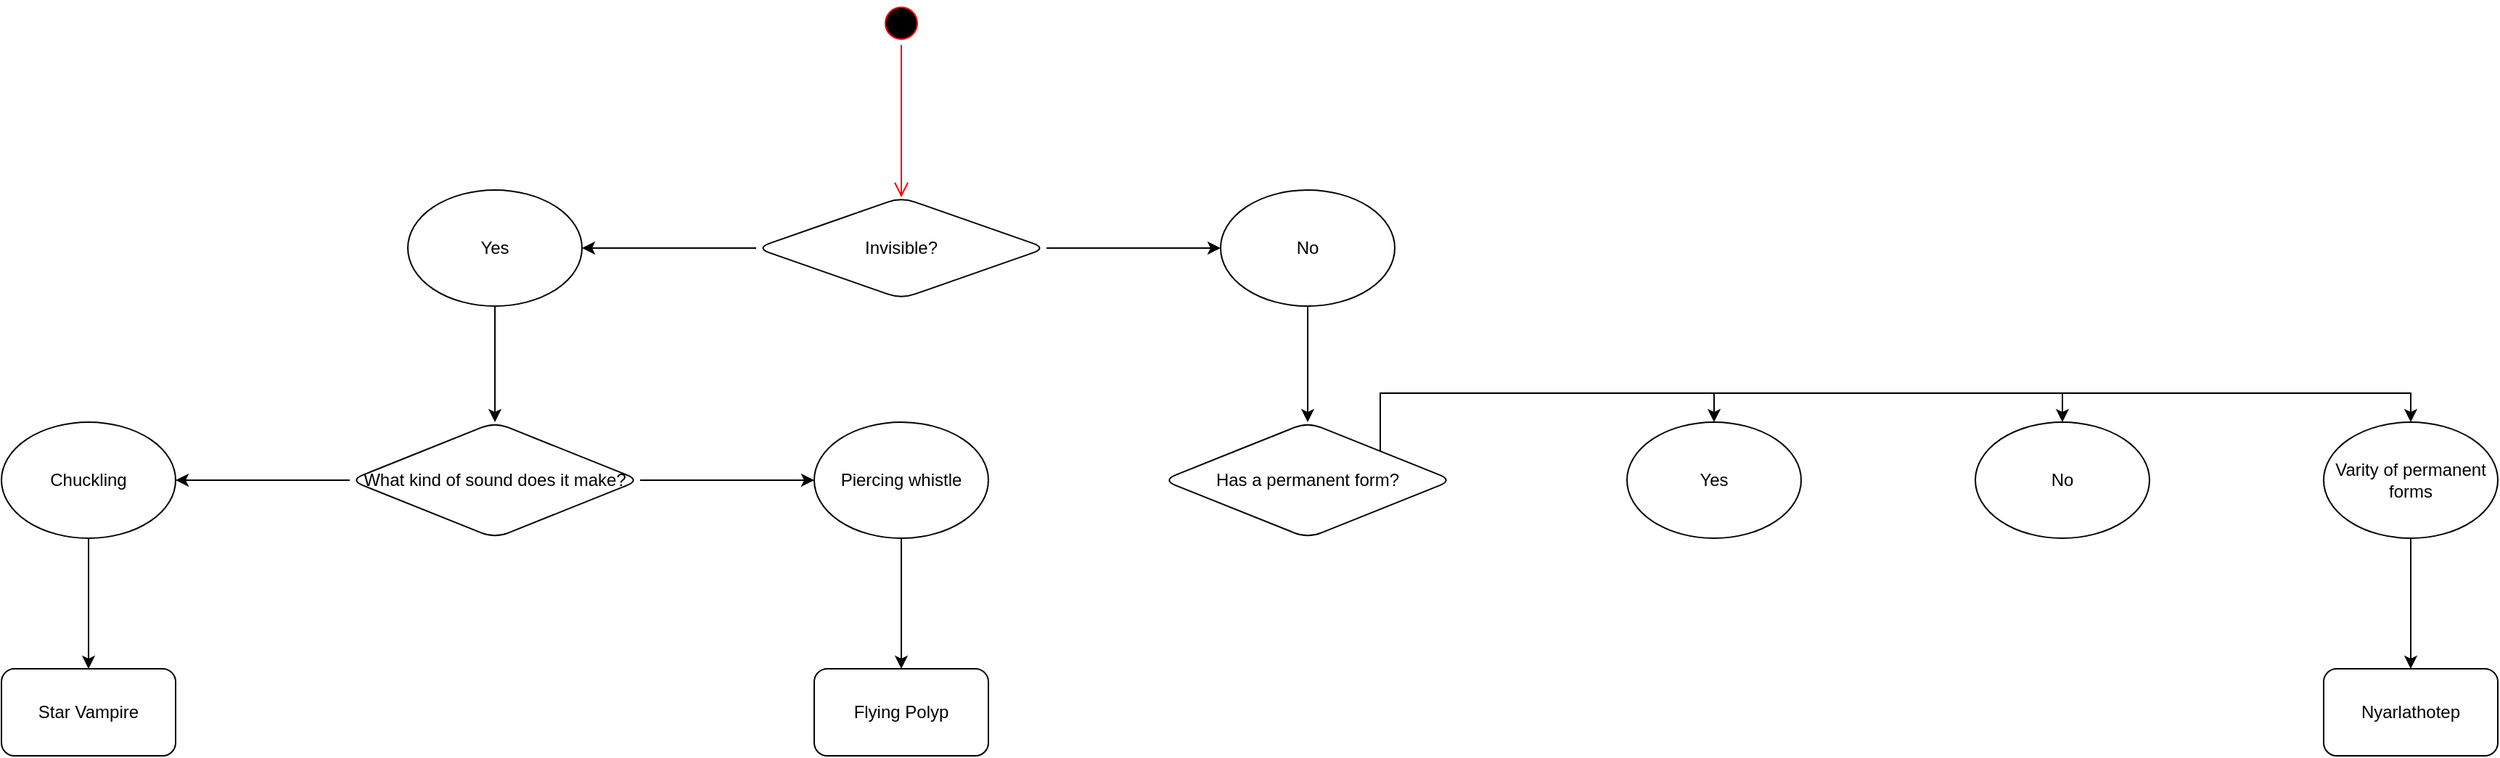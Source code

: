 <mxfile version="13.9.9" type="device" pages="2"><diagram id="ir5N05_NRoXjfCsyOccD" name="Страница 1"><mxGraphModel dx="3410" dy="1437" grid="1" gridSize="10" guides="1" tooltips="1" connect="1" arrows="1" fold="1" page="1" pageScale="1" pageWidth="827" pageHeight="1169" math="0" shadow="0"><root><mxCell id="0"/><mxCell id="1" parent="0"/><mxCell id="j6p2XU-6xq6BMw3qKDsm-11" value="" style="edgeStyle=orthogonalEdgeStyle;rounded=0;orthogonalLoop=1;jettySize=auto;html=1;" parent="1" source="j6p2XU-6xq6BMw3qKDsm-4" target="j6p2XU-6xq6BMw3qKDsm-10" edge="1"><mxGeometry relative="1" as="geometry"/></mxCell><mxCell id="j6p2XU-6xq6BMw3qKDsm-15" value="" style="edgeStyle=orthogonalEdgeStyle;rounded=0;orthogonalLoop=1;jettySize=auto;html=1;" parent="1" source="j6p2XU-6xq6BMw3qKDsm-4" target="j6p2XU-6xq6BMw3qKDsm-14" edge="1"><mxGeometry relative="1" as="geometry"/></mxCell><mxCell id="j6p2XU-6xq6BMw3qKDsm-4" value="Invisible?" style="rhombus;whiteSpace=wrap;html=1;rounded=1;" parent="1" vertex="1"><mxGeometry x="360" y="265" width="200" height="70" as="geometry"/></mxCell><mxCell id="j6p2XU-6xq6BMw3qKDsm-5" value="" style="ellipse;html=1;shape=startState;fillColor=#000000;strokeColor=#ff0000;rounded=1;" parent="1" vertex="1"><mxGeometry x="445" y="130" width="30" height="30" as="geometry"/></mxCell><mxCell id="j6p2XU-6xq6BMw3qKDsm-6" value="" style="edgeStyle=orthogonalEdgeStyle;html=1;verticalAlign=bottom;endArrow=open;endSize=8;strokeColor=#ff0000;" parent="1" source="j6p2XU-6xq6BMw3qKDsm-5" target="j6p2XU-6xq6BMw3qKDsm-4" edge="1"><mxGeometry relative="1" as="geometry"><mxPoint x="460" y="220" as="targetPoint"/></mxGeometry></mxCell><mxCell id="j6p2XU-6xq6BMw3qKDsm-19" value="" style="edgeStyle=orthogonalEdgeStyle;rounded=0;orthogonalLoop=1;jettySize=auto;html=1;" parent="1" source="j6p2XU-6xq6BMw3qKDsm-10" target="j6p2XU-6xq6BMw3qKDsm-18" edge="1"><mxGeometry relative="1" as="geometry"/></mxCell><mxCell id="j6p2XU-6xq6BMw3qKDsm-10" value="Yes" style="ellipse;whiteSpace=wrap;html=1;rounded=1;" parent="1" vertex="1"><mxGeometry x="120" y="260" width="120" height="80" as="geometry"/></mxCell><mxCell id="j6p2XU-6xq6BMw3qKDsm-33" value="" style="edgeStyle=orthogonalEdgeStyle;rounded=0;orthogonalLoop=1;jettySize=auto;html=1;" parent="1" source="j6p2XU-6xq6BMw3qKDsm-14" target="j6p2XU-6xq6BMw3qKDsm-32" edge="1"><mxGeometry relative="1" as="geometry"/></mxCell><mxCell id="j6p2XU-6xq6BMw3qKDsm-14" value="No" style="ellipse;whiteSpace=wrap;html=1;rounded=1;" parent="1" vertex="1"><mxGeometry x="680" y="260" width="120" height="80" as="geometry"/></mxCell><mxCell id="j6p2XU-6xq6BMw3qKDsm-21" value="" style="edgeStyle=orthogonalEdgeStyle;rounded=0;orthogonalLoop=1;jettySize=auto;html=1;" parent="1" source="j6p2XU-6xq6BMw3qKDsm-18" target="j6p2XU-6xq6BMw3qKDsm-20" edge="1"><mxGeometry relative="1" as="geometry"/></mxCell><mxCell id="j6p2XU-6xq6BMw3qKDsm-25" value="" style="edgeStyle=orthogonalEdgeStyle;rounded=0;orthogonalLoop=1;jettySize=auto;html=1;" parent="1" source="j6p2XU-6xq6BMw3qKDsm-18" target="j6p2XU-6xq6BMw3qKDsm-24" edge="1"><mxGeometry relative="1" as="geometry"/></mxCell><mxCell id="j6p2XU-6xq6BMw3qKDsm-18" value="What kind of sound does it make?" style="rhombus;whiteSpace=wrap;html=1;rounded=1;" parent="1" vertex="1"><mxGeometry x="80" y="420" width="200" height="80" as="geometry"/></mxCell><mxCell id="j6p2XU-6xq6BMw3qKDsm-23" value="" style="edgeStyle=orthogonalEdgeStyle;rounded=0;orthogonalLoop=1;jettySize=auto;html=1;" parent="1" source="j6p2XU-6xq6BMw3qKDsm-20" target="j6p2XU-6xq6BMw3qKDsm-22" edge="1"><mxGeometry relative="1" as="geometry"/></mxCell><mxCell id="j6p2XU-6xq6BMw3qKDsm-20" value="Сhuckling" style="ellipse;whiteSpace=wrap;html=1;rounded=1;" parent="1" vertex="1"><mxGeometry x="-160" y="420" width="120" height="80" as="geometry"/></mxCell><mxCell id="j6p2XU-6xq6BMw3qKDsm-22" value="Star Vampire" style="whiteSpace=wrap;html=1;rounded=1;" parent="1" vertex="1"><mxGeometry x="-160" y="590" width="120" height="60" as="geometry"/></mxCell><mxCell id="j6p2XU-6xq6BMw3qKDsm-27" value="" style="edgeStyle=orthogonalEdgeStyle;rounded=0;orthogonalLoop=1;jettySize=auto;html=1;" parent="1" source="j6p2XU-6xq6BMw3qKDsm-24" target="j6p2XU-6xq6BMw3qKDsm-26" edge="1"><mxGeometry relative="1" as="geometry"/></mxCell><mxCell id="j6p2XU-6xq6BMw3qKDsm-24" value="Piercing whistle" style="ellipse;whiteSpace=wrap;html=1;rounded=1;" parent="1" vertex="1"><mxGeometry x="400" y="420" width="120" height="80" as="geometry"/></mxCell><mxCell id="j6p2XU-6xq6BMw3qKDsm-26" value="Flying Polyp" style="whiteSpace=wrap;html=1;rounded=1;" parent="1" vertex="1"><mxGeometry x="400" y="590" width="120" height="60" as="geometry"/></mxCell><mxCell id="j6p2XU-6xq6BMw3qKDsm-35" value="" style="edgeStyle=orthogonalEdgeStyle;rounded=0;orthogonalLoop=1;jettySize=auto;html=1;exitX=1;exitY=0;exitDx=0;exitDy=0;entryX=0.5;entryY=0;entryDx=0;entryDy=0;" parent="1" source="j6p2XU-6xq6BMw3qKDsm-32" target="j6p2XU-6xq6BMw3qKDsm-34" edge="1"><mxGeometry relative="1" as="geometry"><Array as="points"><mxPoint x="790" y="400"/><mxPoint x="1020" y="400"/></Array></mxGeometry></mxCell><mxCell id="j6p2XU-6xq6BMw3qKDsm-38" style="edgeStyle=orthogonalEdgeStyle;rounded=0;orthogonalLoop=1;jettySize=auto;html=1;exitX=1;exitY=0;exitDx=0;exitDy=0;entryX=0.5;entryY=0;entryDx=0;entryDy=0;" parent="1" source="j6p2XU-6xq6BMw3qKDsm-32" target="j6p2XU-6xq6BMw3qKDsm-36" edge="1"><mxGeometry relative="1" as="geometry"><Array as="points"><mxPoint x="790" y="400"/><mxPoint x="1260" y="400"/></Array></mxGeometry></mxCell><mxCell id="j6p2XU-6xq6BMw3qKDsm-39" style="edgeStyle=orthogonalEdgeStyle;rounded=0;orthogonalLoop=1;jettySize=auto;html=1;exitX=1;exitY=0;exitDx=0;exitDy=0;entryX=0.5;entryY=0;entryDx=0;entryDy=0;" parent="1" source="j6p2XU-6xq6BMw3qKDsm-32" target="j6p2XU-6xq6BMw3qKDsm-37" edge="1"><mxGeometry relative="1" as="geometry"><Array as="points"><mxPoint x="790" y="400"/><mxPoint x="1500" y="400"/></Array></mxGeometry></mxCell><mxCell id="j6p2XU-6xq6BMw3qKDsm-32" value="Has a permanent form?" style="rhombus;whiteSpace=wrap;html=1;rounded=1;" parent="1" vertex="1"><mxGeometry x="640" y="420" width="200" height="80" as="geometry"/></mxCell><mxCell id="j6p2XU-6xq6BMw3qKDsm-34" value="Yes" style="ellipse;whiteSpace=wrap;html=1;rounded=1;" parent="1" vertex="1"><mxGeometry x="960" y="420" width="120" height="80" as="geometry"/></mxCell><mxCell id="j6p2XU-6xq6BMw3qKDsm-36" value="No" style="ellipse;whiteSpace=wrap;html=1;rounded=1;" parent="1" vertex="1"><mxGeometry x="1200" y="420" width="120" height="80" as="geometry"/></mxCell><mxCell id="j6p2XU-6xq6BMw3qKDsm-42" value="" style="edgeStyle=orthogonalEdgeStyle;curved=1;orthogonalLoop=1;jettySize=auto;html=1;" parent="1" source="j6p2XU-6xq6BMw3qKDsm-37" target="j6p2XU-6xq6BMw3qKDsm-41" edge="1"><mxGeometry relative="1" as="geometry"/></mxCell><mxCell id="j6p2XU-6xq6BMw3qKDsm-37" value="Varity of permanent forms" style="ellipse;whiteSpace=wrap;html=1;rounded=1;" parent="1" vertex="1"><mxGeometry x="1440" y="420" width="120" height="80" as="geometry"/></mxCell><mxCell id="j6p2XU-6xq6BMw3qKDsm-41" value="Nyarlathotep" style="whiteSpace=wrap;html=1;rounded=1;" parent="1" vertex="1"><mxGeometry x="1440" y="590" width="120" height="60" as="geometry"/></mxCell></root></mxGraphModel></diagram><diagram id="twP8aF8nQqeI5Clkd9JC" name="Страница 2"><mxGraphModel dx="2651" dy="1014" grid="1" gridSize="10" guides="1" tooltips="1" connect="1" arrows="1" fold="1" page="1" pageScale="1" pageWidth="827" pageHeight="1169" math="0" shadow="0"><root><mxCell id="84buYgi-PqZAjvlwsR8Z-0"/><mxCell id="84buYgi-PqZAjvlwsR8Z-1" parent="84buYgi-PqZAjvlwsR8Z-0"/><mxCell id="85YruwAJULaRtEiABr7m-0" value="" style="edgeStyle=orthogonalEdgeStyle;rounded=0;orthogonalLoop=1;jettySize=auto;html=1;" edge="1" parent="84buYgi-PqZAjvlwsR8Z-1" source="85YruwAJULaRtEiABr7m-2" target="85YruwAJULaRtEiABr7m-6"><mxGeometry relative="1" as="geometry"/></mxCell><mxCell id="85YruwAJULaRtEiABr7m-1" value="" style="edgeStyle=orthogonalEdgeStyle;rounded=0;orthogonalLoop=1;jettySize=auto;html=1;" edge="1" parent="84buYgi-PqZAjvlwsR8Z-1" source="85YruwAJULaRtEiABr7m-2" target="85YruwAJULaRtEiABr7m-8"><mxGeometry relative="1" as="geometry"/></mxCell><mxCell id="85YruwAJULaRtEiABr7m-2" value="Invisible?" style="rhombus;whiteSpace=wrap;html=1;rounded=1;" vertex="1" parent="84buYgi-PqZAjvlwsR8Z-1"><mxGeometry x="360" y="265" width="200" height="70" as="geometry"/></mxCell><mxCell id="85YruwAJULaRtEiABr7m-3" value="" style="ellipse;html=1;shape=startState;fillColor=#000000;strokeColor=#ff0000;rounded=1;" vertex="1" parent="84buYgi-PqZAjvlwsR8Z-1"><mxGeometry x="445" y="130" width="30" height="30" as="geometry"/></mxCell><mxCell id="85YruwAJULaRtEiABr7m-4" value="" style="edgeStyle=orthogonalEdgeStyle;html=1;verticalAlign=bottom;endArrow=open;endSize=8;strokeColor=#ff0000;" edge="1" parent="84buYgi-PqZAjvlwsR8Z-1" source="85YruwAJULaRtEiABr7m-3" target="85YruwAJULaRtEiABr7m-2"><mxGeometry relative="1" as="geometry"><mxPoint x="460" y="220" as="targetPoint"/></mxGeometry></mxCell><mxCell id="85YruwAJULaRtEiABr7m-5" value="" style="edgeStyle=orthogonalEdgeStyle;rounded=0;orthogonalLoop=1;jettySize=auto;html=1;" edge="1" parent="84buYgi-PqZAjvlwsR8Z-1" source="85YruwAJULaRtEiABr7m-6" target="85YruwAJULaRtEiABr7m-11"><mxGeometry relative="1" as="geometry"/></mxCell><mxCell id="85YruwAJULaRtEiABr7m-6" value="Yes" style="ellipse;whiteSpace=wrap;html=1;rounded=1;" vertex="1" parent="84buYgi-PqZAjvlwsR8Z-1"><mxGeometry x="120" y="260" width="120" height="80" as="geometry"/></mxCell><mxCell id="85YruwAJULaRtEiABr7m-7" value="" style="edgeStyle=orthogonalEdgeStyle;rounded=0;orthogonalLoop=1;jettySize=auto;html=1;" edge="1" parent="84buYgi-PqZAjvlwsR8Z-1" source="85YruwAJULaRtEiABr7m-8" target="85YruwAJULaRtEiABr7m-21"><mxGeometry relative="1" as="geometry"/></mxCell><mxCell id="85YruwAJULaRtEiABr7m-8" value="No" style="ellipse;whiteSpace=wrap;html=1;rounded=1;" vertex="1" parent="84buYgi-PqZAjvlwsR8Z-1"><mxGeometry x="680" y="260" width="120" height="80" as="geometry"/></mxCell><mxCell id="85YruwAJULaRtEiABr7m-9" value="" style="edgeStyle=orthogonalEdgeStyle;rounded=0;orthogonalLoop=1;jettySize=auto;html=1;" edge="1" parent="84buYgi-PqZAjvlwsR8Z-1" source="85YruwAJULaRtEiABr7m-11" target="85YruwAJULaRtEiABr7m-13"><mxGeometry relative="1" as="geometry"/></mxCell><mxCell id="85YruwAJULaRtEiABr7m-10" value="" style="edgeStyle=orthogonalEdgeStyle;rounded=0;orthogonalLoop=1;jettySize=auto;html=1;" edge="1" parent="84buYgi-PqZAjvlwsR8Z-1" source="85YruwAJULaRtEiABr7m-11" target="85YruwAJULaRtEiABr7m-16"><mxGeometry relative="1" as="geometry"/></mxCell><mxCell id="85YruwAJULaRtEiABr7m-11" value="What kind of sound does it make?" style="rhombus;whiteSpace=wrap;html=1;rounded=1;" vertex="1" parent="84buYgi-PqZAjvlwsR8Z-1"><mxGeometry x="80" y="420" width="200" height="80" as="geometry"/></mxCell><mxCell id="85YruwAJULaRtEiABr7m-12" value="" style="edgeStyle=orthogonalEdgeStyle;rounded=0;orthogonalLoop=1;jettySize=auto;html=1;" edge="1" parent="84buYgi-PqZAjvlwsR8Z-1" source="85YruwAJULaRtEiABr7m-13" target="85YruwAJULaRtEiABr7m-14"><mxGeometry relative="1" as="geometry"/></mxCell><mxCell id="85YruwAJULaRtEiABr7m-13" value="Сhuckling" style="ellipse;whiteSpace=wrap;html=1;rounded=1;" vertex="1" parent="84buYgi-PqZAjvlwsR8Z-1"><mxGeometry x="-160" y="420" width="120" height="80" as="geometry"/></mxCell><mxCell id="85YruwAJULaRtEiABr7m-14" value="Star Vampire" style="whiteSpace=wrap;html=1;rounded=1;" vertex="1" parent="84buYgi-PqZAjvlwsR8Z-1"><mxGeometry x="-160" y="590" width="120" height="60" as="geometry"/></mxCell><mxCell id="85YruwAJULaRtEiABr7m-15" value="" style="edgeStyle=orthogonalEdgeStyle;rounded=0;orthogonalLoop=1;jettySize=auto;html=1;" edge="1" parent="84buYgi-PqZAjvlwsR8Z-1" source="85YruwAJULaRtEiABr7m-16" target="85YruwAJULaRtEiABr7m-17"><mxGeometry relative="1" as="geometry"/></mxCell><mxCell id="85YruwAJULaRtEiABr7m-16" value="Piercing whistle" style="ellipse;whiteSpace=wrap;html=1;rounded=1;" vertex="1" parent="84buYgi-PqZAjvlwsR8Z-1"><mxGeometry x="400" y="420" width="120" height="80" as="geometry"/></mxCell><mxCell id="85YruwAJULaRtEiABr7m-17" value="Flying Polyp" style="whiteSpace=wrap;html=1;rounded=1;" vertex="1" parent="84buYgi-PqZAjvlwsR8Z-1"><mxGeometry x="400" y="590" width="120" height="60" as="geometry"/></mxCell><mxCell id="85YruwAJULaRtEiABr7m-18" value="" style="edgeStyle=orthogonalEdgeStyle;rounded=0;orthogonalLoop=1;jettySize=auto;html=1;exitX=1;exitY=0;exitDx=0;exitDy=0;entryX=0.5;entryY=0;entryDx=0;entryDy=0;" edge="1" parent="84buYgi-PqZAjvlwsR8Z-1" source="85YruwAJULaRtEiABr7m-21" target="85YruwAJULaRtEiABr7m-22"><mxGeometry relative="1" as="geometry"><Array as="points"><mxPoint x="790" y="400"/><mxPoint x="1020" y="400"/></Array></mxGeometry></mxCell><mxCell id="85YruwAJULaRtEiABr7m-19" style="edgeStyle=orthogonalEdgeStyle;rounded=0;orthogonalLoop=1;jettySize=auto;html=1;exitX=1;exitY=0;exitDx=0;exitDy=0;entryX=0.5;entryY=0;entryDx=0;entryDy=0;" edge="1" parent="84buYgi-PqZAjvlwsR8Z-1" source="85YruwAJULaRtEiABr7m-21" target="85YruwAJULaRtEiABr7m-23"><mxGeometry relative="1" as="geometry"><Array as="points"><mxPoint x="790" y="400"/><mxPoint x="1260" y="400"/></Array></mxGeometry></mxCell><mxCell id="85YruwAJULaRtEiABr7m-20" style="edgeStyle=orthogonalEdgeStyle;rounded=0;orthogonalLoop=1;jettySize=auto;html=1;exitX=1;exitY=0;exitDx=0;exitDy=0;entryX=0.5;entryY=0;entryDx=0;entryDy=0;" edge="1" parent="84buYgi-PqZAjvlwsR8Z-1" source="85YruwAJULaRtEiABr7m-21" target="85YruwAJULaRtEiABr7m-25"><mxGeometry relative="1" as="geometry"><Array as="points"><mxPoint x="790" y="400"/><mxPoint x="1500" y="400"/></Array></mxGeometry></mxCell><mxCell id="85YruwAJULaRtEiABr7m-21" value="Has a permanent form?" style="rhombus;whiteSpace=wrap;html=1;rounded=1;" vertex="1" parent="84buYgi-PqZAjvlwsR8Z-1"><mxGeometry x="640" y="420" width="200" height="80" as="geometry"/></mxCell><mxCell id="85YruwAJULaRtEiABr7m-22" value="Yes" style="ellipse;whiteSpace=wrap;html=1;rounded=1;" vertex="1" parent="84buYgi-PqZAjvlwsR8Z-1"><mxGeometry x="960" y="420" width="120" height="80" as="geometry"/></mxCell><mxCell id="85YruwAJULaRtEiABr7m-23" value="No" style="ellipse;whiteSpace=wrap;html=1;rounded=1;" vertex="1" parent="84buYgi-PqZAjvlwsR8Z-1"><mxGeometry x="1200" y="420" width="120" height="80" as="geometry"/></mxCell><mxCell id="85YruwAJULaRtEiABr7m-24" value="" style="edgeStyle=orthogonalEdgeStyle;curved=1;orthogonalLoop=1;jettySize=auto;html=1;" edge="1" parent="84buYgi-PqZAjvlwsR8Z-1" source="85YruwAJULaRtEiABr7m-25" target="85YruwAJULaRtEiABr7m-26"><mxGeometry relative="1" as="geometry"/></mxCell><mxCell id="85YruwAJULaRtEiABr7m-25" value="Varity of permanent forms" style="ellipse;whiteSpace=wrap;html=1;rounded=1;" vertex="1" parent="84buYgi-PqZAjvlwsR8Z-1"><mxGeometry x="1440" y="420" width="120" height="80" as="geometry"/></mxCell><mxCell id="85YruwAJULaRtEiABr7m-26" value="Nyarlathotep" style="whiteSpace=wrap;html=1;rounded=1;" vertex="1" parent="84buYgi-PqZAjvlwsR8Z-1"><mxGeometry x="1440" y="590" width="120" height="60" as="geometry"/></mxCell></root></mxGraphModel></diagram></mxfile>